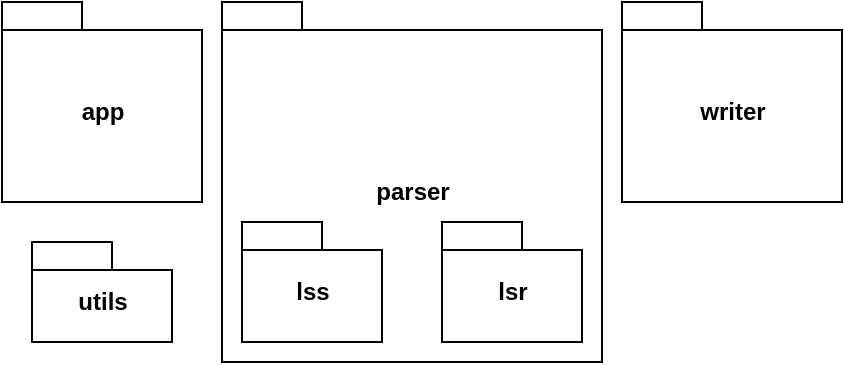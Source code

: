 <mxfile version="14.6.13" type="device"><diagram id="GVxWKOdD4PUKwBghuUm8" name="Page-1"><mxGraphModel dx="757" dy="1170" grid="1" gridSize="10" guides="1" tooltips="1" connect="1" arrows="1" fold="1" page="1" pageScale="1" pageWidth="850" pageHeight="1100" math="0" shadow="0"><root><mxCell id="0"/><mxCell id="1" parent="0"/><mxCell id="Zqxpd_JzsUf5HKXP9NNl-1" value="app" style="shape=folder;fontStyle=1;spacingTop=10;tabWidth=40;tabHeight=14;tabPosition=left;html=1;" parent="1" vertex="1"><mxGeometry x="100" y="660" width="100" height="100" as="geometry"/></mxCell><mxCell id="Zqxpd_JzsUf5HKXP9NNl-2" value="parser" style="shape=folder;fontStyle=1;spacingTop=10;tabWidth=40;tabHeight=14;tabPosition=left;html=1;" parent="1" vertex="1"><mxGeometry x="210" y="660" width="190" height="180" as="geometry"/></mxCell><mxCell id="Zqxpd_JzsUf5HKXP9NNl-3" value="writer" style="shape=folder;fontStyle=1;spacingTop=10;tabWidth=40;tabHeight=14;tabPosition=left;html=1;" parent="1" vertex="1"><mxGeometry x="410" y="660" width="110" height="100" as="geometry"/></mxCell><mxCell id="Zqxpd_JzsUf5HKXP9NNl-4" value="lss" style="shape=folder;fontStyle=1;spacingTop=10;tabWidth=40;tabHeight=14;tabPosition=left;html=1;" parent="1" vertex="1"><mxGeometry x="220" y="770" width="70" height="60" as="geometry"/></mxCell><mxCell id="Zqxpd_JzsUf5HKXP9NNl-5" value="lsr" style="shape=folder;fontStyle=1;spacingTop=10;tabWidth=40;tabHeight=14;tabPosition=left;html=1;" parent="1" vertex="1"><mxGeometry x="320" y="770" width="70" height="60" as="geometry"/></mxCell><mxCell id="dnOY7zlz-UxWcIFK2Bdg-1" value="utils" style="shape=folder;fontStyle=1;spacingTop=10;tabWidth=40;tabHeight=14;tabPosition=left;html=1;" vertex="1" parent="1"><mxGeometry x="115" y="780" width="70" height="50" as="geometry"/></mxCell></root></mxGraphModel></diagram></mxfile>
